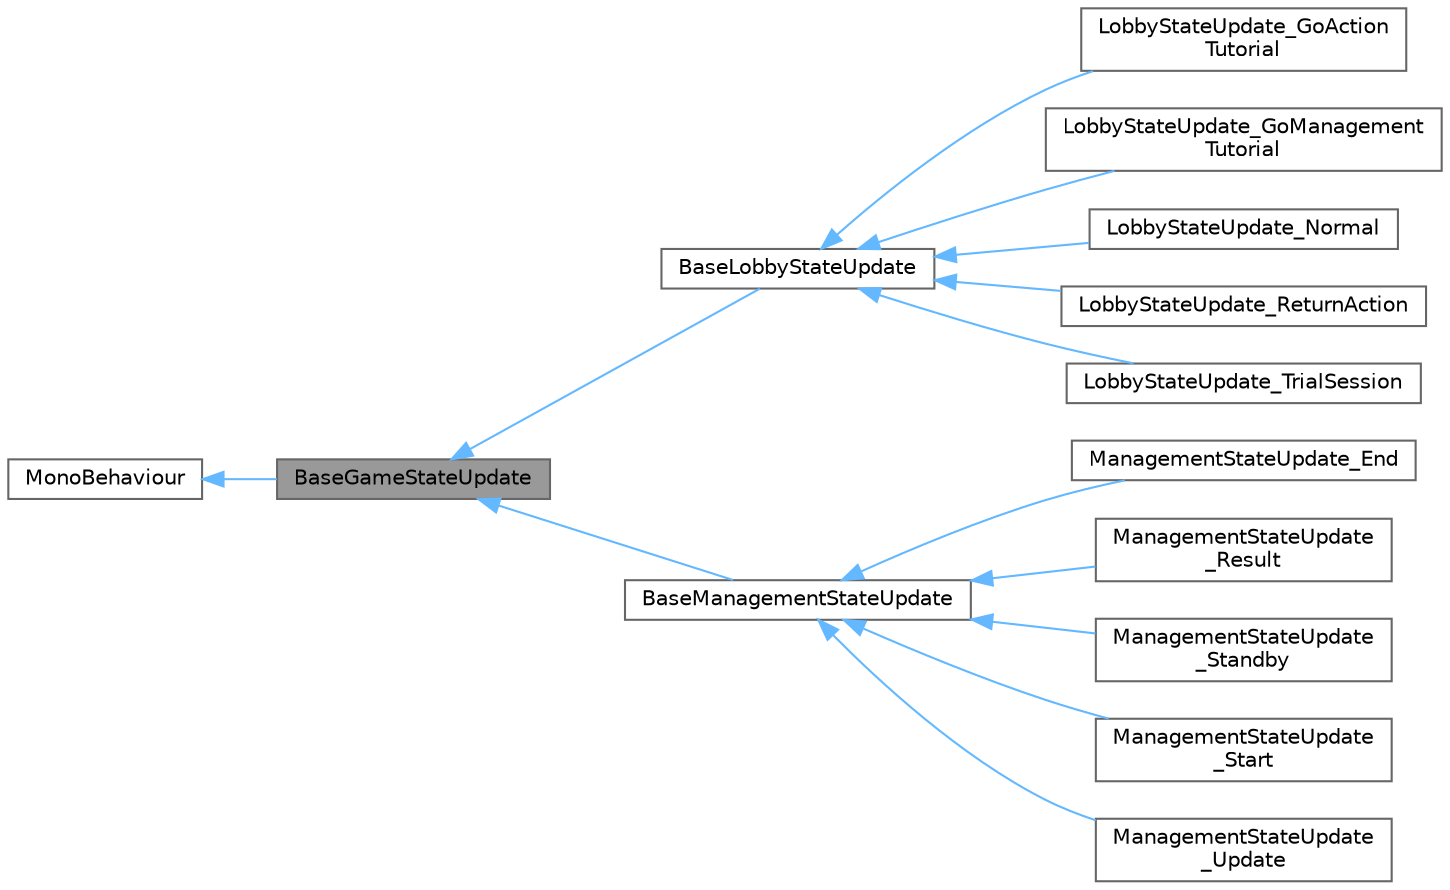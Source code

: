 digraph "BaseGameStateUpdate"
{
 // LATEX_PDF_SIZE
  bgcolor="transparent";
  edge [fontname=Helvetica,fontsize=10,labelfontname=Helvetica,labelfontsize=10];
  node [fontname=Helvetica,fontsize=10,shape=box,height=0.2,width=0.4];
  rankdir="LR";
  Node1 [id="Node000001",label="BaseGameStateUpdate",height=0.2,width=0.4,color="gray40", fillcolor="grey60", style="filled", fontcolor="black",tooltip=" "];
  Node2 -> Node1 [id="edge1_Node000001_Node000002",dir="back",color="steelblue1",style="solid",tooltip=" "];
  Node2 [id="Node000002",label="MonoBehaviour",height=0.2,width=0.4,color="gray40", fillcolor="white", style="filled",tooltip=" "];
  Node1 -> Node3 [id="edge2_Node000001_Node000003",dir="back",color="steelblue1",style="solid",tooltip=" "];
  Node3 [id="Node000003",label="BaseLobbyStateUpdate",height=0.2,width=0.4,color="gray40", fillcolor="white", style="filled",URL="$class_base_lobby_state_update.html",tooltip=" "];
  Node3 -> Node4 [id="edge3_Node000003_Node000004",dir="back",color="steelblue1",style="solid",tooltip=" "];
  Node4 [id="Node000004",label="LobbyStateUpdate_GoAction\lTutorial",height=0.2,width=0.4,color="gray40", fillcolor="white", style="filled",URL="$class_lobby_state_update___go_action_tutorial.html",tooltip=" "];
  Node3 -> Node5 [id="edge4_Node000003_Node000005",dir="back",color="steelblue1",style="solid",tooltip=" "];
  Node5 [id="Node000005",label="LobbyStateUpdate_GoManagement\lTutorial",height=0.2,width=0.4,color="gray40", fillcolor="white", style="filled",URL="$class_lobby_state_update___go_management_tutorial.html",tooltip=" "];
  Node3 -> Node6 [id="edge5_Node000003_Node000006",dir="back",color="steelblue1",style="solid",tooltip=" "];
  Node6 [id="Node000006",label="LobbyStateUpdate_Normal",height=0.2,width=0.4,color="gray40", fillcolor="white", style="filled",URL="$class_lobby_state_update___normal.html",tooltip=" "];
  Node3 -> Node7 [id="edge6_Node000003_Node000007",dir="back",color="steelblue1",style="solid",tooltip=" "];
  Node7 [id="Node000007",label="LobbyStateUpdate_ReturnAction",height=0.2,width=0.4,color="gray40", fillcolor="white", style="filled",URL="$class_lobby_state_update___return_action.html",tooltip=" "];
  Node3 -> Node8 [id="edge7_Node000003_Node000008",dir="back",color="steelblue1",style="solid",tooltip=" "];
  Node8 [id="Node000008",label="LobbyStateUpdate_TrialSession",height=0.2,width=0.4,color="gray40", fillcolor="white", style="filled",URL="$class_lobby_state_update___trial_session.html",tooltip=" "];
  Node1 -> Node9 [id="edge8_Node000001_Node000009",dir="back",color="steelblue1",style="solid",tooltip=" "];
  Node9 [id="Node000009",label="BaseManagementStateUpdate",height=0.2,width=0.4,color="gray40", fillcolor="white", style="filled",URL="$class_base_management_state_update.html",tooltip=" "];
  Node9 -> Node10 [id="edge9_Node000009_Node000010",dir="back",color="steelblue1",style="solid",tooltip=" "];
  Node10 [id="Node000010",label="ManagementStateUpdate_End",height=0.2,width=0.4,color="gray40", fillcolor="white", style="filled",URL="$class_management_state_update___end.html",tooltip=" "];
  Node9 -> Node11 [id="edge10_Node000009_Node000011",dir="back",color="steelblue1",style="solid",tooltip=" "];
  Node11 [id="Node000011",label="ManagementStateUpdate\l_Result",height=0.2,width=0.4,color="gray40", fillcolor="white", style="filled",URL="$class_management_state_update___result.html",tooltip=" "];
  Node9 -> Node12 [id="edge11_Node000009_Node000012",dir="back",color="steelblue1",style="solid",tooltip=" "];
  Node12 [id="Node000012",label="ManagementStateUpdate\l_Standby",height=0.2,width=0.4,color="gray40", fillcolor="white", style="filled",URL="$class_management_state_update___standby.html",tooltip=" "];
  Node9 -> Node13 [id="edge12_Node000009_Node000013",dir="back",color="steelblue1",style="solid",tooltip=" "];
  Node13 [id="Node000013",label="ManagementStateUpdate\l_Start",height=0.2,width=0.4,color="gray40", fillcolor="white", style="filled",URL="$class_management_state_update___start.html",tooltip=" "];
  Node9 -> Node14 [id="edge13_Node000009_Node000014",dir="back",color="steelblue1",style="solid",tooltip=" "];
  Node14 [id="Node000014",label="ManagementStateUpdate\l_Update",height=0.2,width=0.4,color="gray40", fillcolor="white", style="filled",URL="$class_management_state_update___update.html",tooltip=" "];
}
